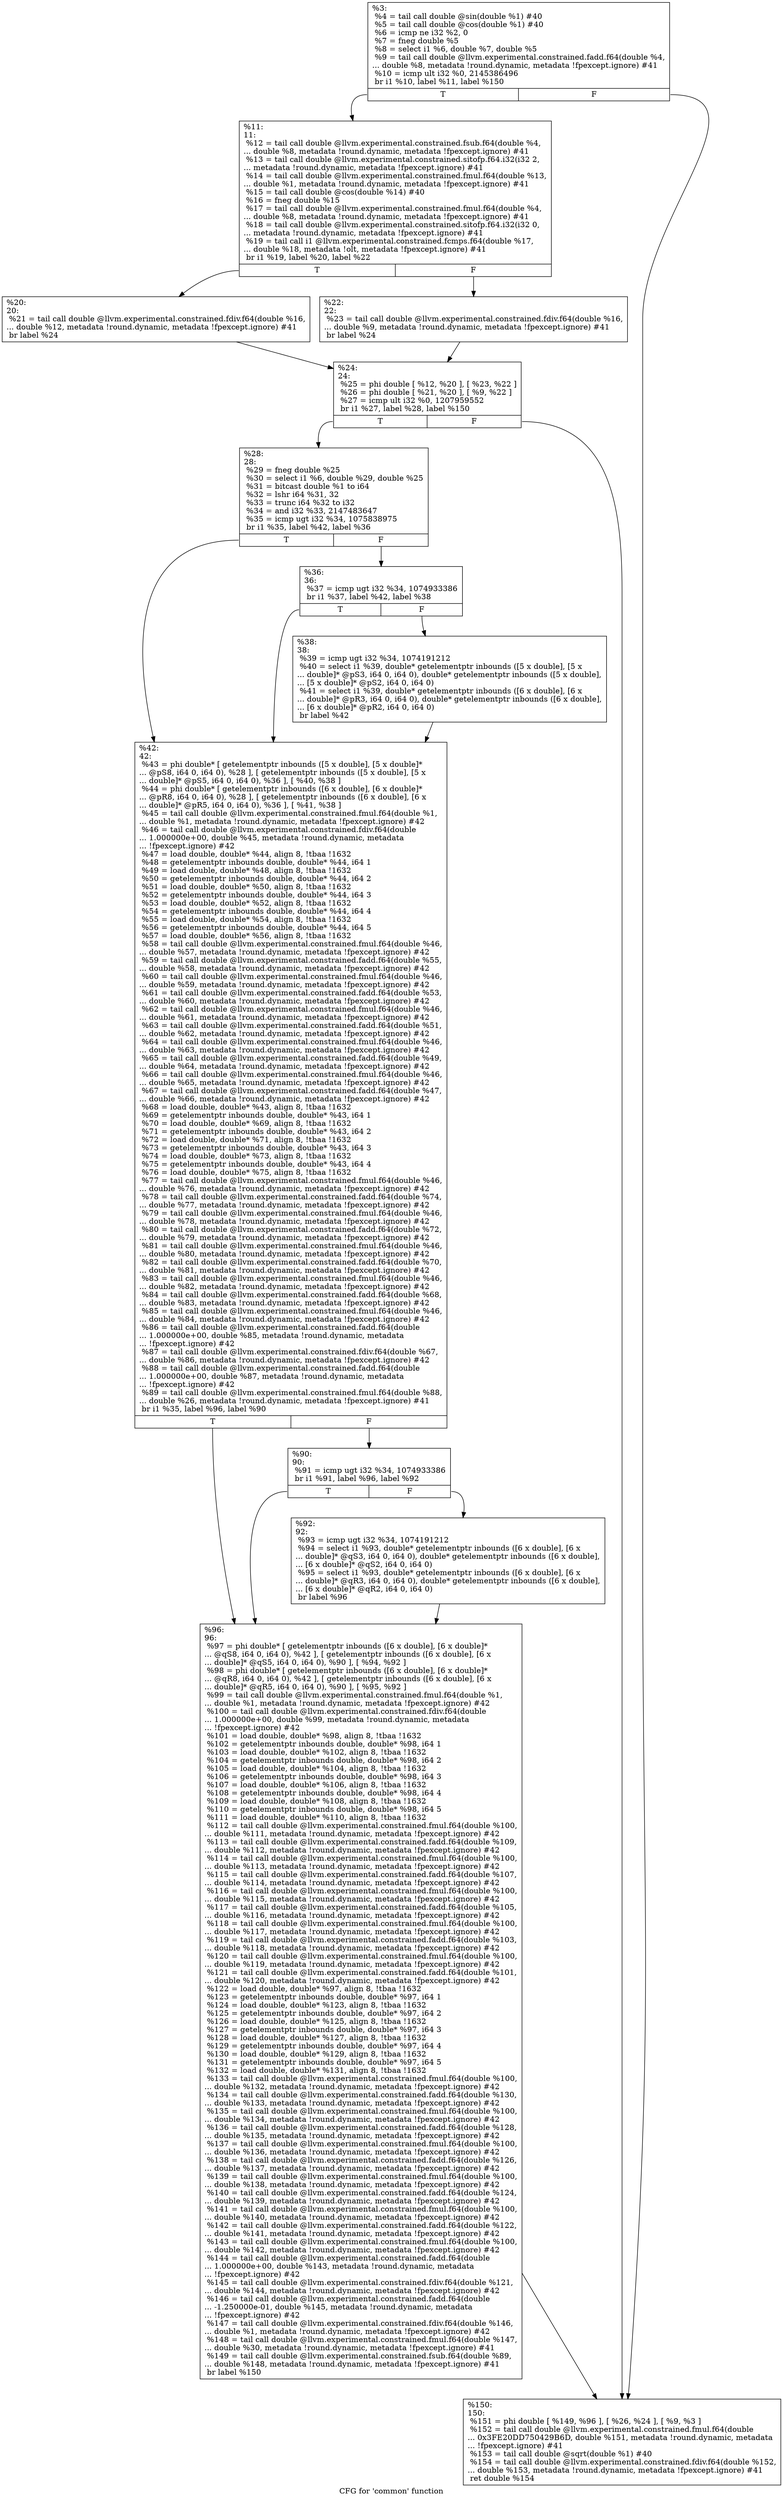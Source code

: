 digraph "CFG for 'common' function" {
	label="CFG for 'common' function";

	Node0x1bce820 [shape=record,label="{%3:\l  %4 = tail call double @sin(double %1) #40\l  %5 = tail call double @cos(double %1) #40\l  %6 = icmp ne i32 %2, 0\l  %7 = fneg double %5\l  %8 = select i1 %6, double %7, double %5\l  %9 = tail call double @llvm.experimental.constrained.fadd.f64(double %4,\l... double %8, metadata !round.dynamic, metadata !fpexcept.ignore) #41\l  %10 = icmp ult i32 %0, 2145386496\l  br i1 %10, label %11, label %150\l|{<s0>T|<s1>F}}"];
	Node0x1bce820:s0 -> Node0x1bce8f0;
	Node0x1bce820:s1 -> Node0x1bcec60;
	Node0x1bce8f0 [shape=record,label="{%11:\l11:                                               \l  %12 = tail call double @llvm.experimental.constrained.fsub.f64(double %4,\l... double %8, metadata !round.dynamic, metadata !fpexcept.ignore) #41\l  %13 = tail call double @llvm.experimental.constrained.sitofp.f64.i32(i32 2,\l... metadata !round.dynamic, metadata !fpexcept.ignore) #41\l  %14 = tail call double @llvm.experimental.constrained.fmul.f64(double %13,\l... double %1, metadata !round.dynamic, metadata !fpexcept.ignore) #41\l  %15 = tail call double @cos(double %14) #40\l  %16 = fneg double %15\l  %17 = tail call double @llvm.experimental.constrained.fmul.f64(double %4,\l... double %8, metadata !round.dynamic, metadata !fpexcept.ignore) #41\l  %18 = tail call double @llvm.experimental.constrained.sitofp.f64.i32(i32 0,\l... metadata !round.dynamic, metadata !fpexcept.ignore) #41\l  %19 = tail call i1 @llvm.experimental.constrained.fcmps.f64(double %17,\l... double %18, metadata !olt, metadata !fpexcept.ignore) #41\l  br i1 %19, label %20, label %22\l|{<s0>T|<s1>F}}"];
	Node0x1bce8f0:s0 -> Node0x1bce940;
	Node0x1bce8f0:s1 -> Node0x1bce990;
	Node0x1bce940 [shape=record,label="{%20:\l20:                                               \l  %21 = tail call double @llvm.experimental.constrained.fdiv.f64(double %16,\l... double %12, metadata !round.dynamic, metadata !fpexcept.ignore) #41\l  br label %24\l}"];
	Node0x1bce940 -> Node0x1bce9e0;
	Node0x1bce990 [shape=record,label="{%22:\l22:                                               \l  %23 = tail call double @llvm.experimental.constrained.fdiv.f64(double %16,\l... double %9, metadata !round.dynamic, metadata !fpexcept.ignore) #41\l  br label %24\l}"];
	Node0x1bce990 -> Node0x1bce9e0;
	Node0x1bce9e0 [shape=record,label="{%24:\l24:                                               \l  %25 = phi double [ %12, %20 ], [ %23, %22 ]\l  %26 = phi double [ %21, %20 ], [ %9, %22 ]\l  %27 = icmp ult i32 %0, 1207959552\l  br i1 %27, label %28, label %150\l|{<s0>T|<s1>F}}"];
	Node0x1bce9e0:s0 -> Node0x1bcea30;
	Node0x1bce9e0:s1 -> Node0x1bcec60;
	Node0x1bcea30 [shape=record,label="{%28:\l28:                                               \l  %29 = fneg double %25\l  %30 = select i1 %6, double %29, double %25\l  %31 = bitcast double %1 to i64\l  %32 = lshr i64 %31, 32\l  %33 = trunc i64 %32 to i32\l  %34 = and i32 %33, 2147483647\l  %35 = icmp ugt i32 %34, 1075838975\l  br i1 %35, label %42, label %36\l|{<s0>T|<s1>F}}"];
	Node0x1bcea30:s0 -> Node0x1bceb20;
	Node0x1bcea30:s1 -> Node0x1bcea80;
	Node0x1bcea80 [shape=record,label="{%36:\l36:                                               \l  %37 = icmp ugt i32 %34, 1074933386\l  br i1 %37, label %42, label %38\l|{<s0>T|<s1>F}}"];
	Node0x1bcea80:s0 -> Node0x1bceb20;
	Node0x1bcea80:s1 -> Node0x1bcead0;
	Node0x1bcead0 [shape=record,label="{%38:\l38:                                               \l  %39 = icmp ugt i32 %34, 1074191212\l  %40 = select i1 %39, double* getelementptr inbounds ([5 x double], [5 x\l... double]* @pS3, i64 0, i64 0), double* getelementptr inbounds ([5 x double],\l... [5 x double]* @pS2, i64 0, i64 0)\l  %41 = select i1 %39, double* getelementptr inbounds ([6 x double], [6 x\l... double]* @pR3, i64 0, i64 0), double* getelementptr inbounds ([6 x double],\l... [6 x double]* @pR2, i64 0, i64 0)\l  br label %42\l}"];
	Node0x1bcead0 -> Node0x1bceb20;
	Node0x1bceb20 [shape=record,label="{%42:\l42:                                               \l  %43 = phi double* [ getelementptr inbounds ([5 x double], [5 x double]*\l... @pS8, i64 0, i64 0), %28 ], [ getelementptr inbounds ([5 x double], [5 x\l... double]* @pS5, i64 0, i64 0), %36 ], [ %40, %38 ]\l  %44 = phi double* [ getelementptr inbounds ([6 x double], [6 x double]*\l... @pR8, i64 0, i64 0), %28 ], [ getelementptr inbounds ([6 x double], [6 x\l... double]* @pR5, i64 0, i64 0), %36 ], [ %41, %38 ]\l  %45 = tail call double @llvm.experimental.constrained.fmul.f64(double %1,\l... double %1, metadata !round.dynamic, metadata !fpexcept.ignore) #42\l  %46 = tail call double @llvm.experimental.constrained.fdiv.f64(double\l... 1.000000e+00, double %45, metadata !round.dynamic, metadata\l... !fpexcept.ignore) #42\l  %47 = load double, double* %44, align 8, !tbaa !1632\l  %48 = getelementptr inbounds double, double* %44, i64 1\l  %49 = load double, double* %48, align 8, !tbaa !1632\l  %50 = getelementptr inbounds double, double* %44, i64 2\l  %51 = load double, double* %50, align 8, !tbaa !1632\l  %52 = getelementptr inbounds double, double* %44, i64 3\l  %53 = load double, double* %52, align 8, !tbaa !1632\l  %54 = getelementptr inbounds double, double* %44, i64 4\l  %55 = load double, double* %54, align 8, !tbaa !1632\l  %56 = getelementptr inbounds double, double* %44, i64 5\l  %57 = load double, double* %56, align 8, !tbaa !1632\l  %58 = tail call double @llvm.experimental.constrained.fmul.f64(double %46,\l... double %57, metadata !round.dynamic, metadata !fpexcept.ignore) #42\l  %59 = tail call double @llvm.experimental.constrained.fadd.f64(double %55,\l... double %58, metadata !round.dynamic, metadata !fpexcept.ignore) #42\l  %60 = tail call double @llvm.experimental.constrained.fmul.f64(double %46,\l... double %59, metadata !round.dynamic, metadata !fpexcept.ignore) #42\l  %61 = tail call double @llvm.experimental.constrained.fadd.f64(double %53,\l... double %60, metadata !round.dynamic, metadata !fpexcept.ignore) #42\l  %62 = tail call double @llvm.experimental.constrained.fmul.f64(double %46,\l... double %61, metadata !round.dynamic, metadata !fpexcept.ignore) #42\l  %63 = tail call double @llvm.experimental.constrained.fadd.f64(double %51,\l... double %62, metadata !round.dynamic, metadata !fpexcept.ignore) #42\l  %64 = tail call double @llvm.experimental.constrained.fmul.f64(double %46,\l... double %63, metadata !round.dynamic, metadata !fpexcept.ignore) #42\l  %65 = tail call double @llvm.experimental.constrained.fadd.f64(double %49,\l... double %64, metadata !round.dynamic, metadata !fpexcept.ignore) #42\l  %66 = tail call double @llvm.experimental.constrained.fmul.f64(double %46,\l... double %65, metadata !round.dynamic, metadata !fpexcept.ignore) #42\l  %67 = tail call double @llvm.experimental.constrained.fadd.f64(double %47,\l... double %66, metadata !round.dynamic, metadata !fpexcept.ignore) #42\l  %68 = load double, double* %43, align 8, !tbaa !1632\l  %69 = getelementptr inbounds double, double* %43, i64 1\l  %70 = load double, double* %69, align 8, !tbaa !1632\l  %71 = getelementptr inbounds double, double* %43, i64 2\l  %72 = load double, double* %71, align 8, !tbaa !1632\l  %73 = getelementptr inbounds double, double* %43, i64 3\l  %74 = load double, double* %73, align 8, !tbaa !1632\l  %75 = getelementptr inbounds double, double* %43, i64 4\l  %76 = load double, double* %75, align 8, !tbaa !1632\l  %77 = tail call double @llvm.experimental.constrained.fmul.f64(double %46,\l... double %76, metadata !round.dynamic, metadata !fpexcept.ignore) #42\l  %78 = tail call double @llvm.experimental.constrained.fadd.f64(double %74,\l... double %77, metadata !round.dynamic, metadata !fpexcept.ignore) #42\l  %79 = tail call double @llvm.experimental.constrained.fmul.f64(double %46,\l... double %78, metadata !round.dynamic, metadata !fpexcept.ignore) #42\l  %80 = tail call double @llvm.experimental.constrained.fadd.f64(double %72,\l... double %79, metadata !round.dynamic, metadata !fpexcept.ignore) #42\l  %81 = tail call double @llvm.experimental.constrained.fmul.f64(double %46,\l... double %80, metadata !round.dynamic, metadata !fpexcept.ignore) #42\l  %82 = tail call double @llvm.experimental.constrained.fadd.f64(double %70,\l... double %81, metadata !round.dynamic, metadata !fpexcept.ignore) #42\l  %83 = tail call double @llvm.experimental.constrained.fmul.f64(double %46,\l... double %82, metadata !round.dynamic, metadata !fpexcept.ignore) #42\l  %84 = tail call double @llvm.experimental.constrained.fadd.f64(double %68,\l... double %83, metadata !round.dynamic, metadata !fpexcept.ignore) #42\l  %85 = tail call double @llvm.experimental.constrained.fmul.f64(double %46,\l... double %84, metadata !round.dynamic, metadata !fpexcept.ignore) #42\l  %86 = tail call double @llvm.experimental.constrained.fadd.f64(double\l... 1.000000e+00, double %85, metadata !round.dynamic, metadata\l... !fpexcept.ignore) #42\l  %87 = tail call double @llvm.experimental.constrained.fdiv.f64(double %67,\l... double %86, metadata !round.dynamic, metadata !fpexcept.ignore) #42\l  %88 = tail call double @llvm.experimental.constrained.fadd.f64(double\l... 1.000000e+00, double %87, metadata !round.dynamic, metadata\l... !fpexcept.ignore) #42\l  %89 = tail call double @llvm.experimental.constrained.fmul.f64(double %88,\l... double %26, metadata !round.dynamic, metadata !fpexcept.ignore) #41\l  br i1 %35, label %96, label %90\l|{<s0>T|<s1>F}}"];
	Node0x1bceb20:s0 -> Node0x1bcec10;
	Node0x1bceb20:s1 -> Node0x1bceb70;
	Node0x1bceb70 [shape=record,label="{%90:\l90:                                               \l  %91 = icmp ugt i32 %34, 1074933386\l  br i1 %91, label %96, label %92\l|{<s0>T|<s1>F}}"];
	Node0x1bceb70:s0 -> Node0x1bcec10;
	Node0x1bceb70:s1 -> Node0x1bcebc0;
	Node0x1bcebc0 [shape=record,label="{%92:\l92:                                               \l  %93 = icmp ugt i32 %34, 1074191212\l  %94 = select i1 %93, double* getelementptr inbounds ([6 x double], [6 x\l... double]* @qS3, i64 0, i64 0), double* getelementptr inbounds ([6 x double],\l... [6 x double]* @qS2, i64 0, i64 0)\l  %95 = select i1 %93, double* getelementptr inbounds ([6 x double], [6 x\l... double]* @qR3, i64 0, i64 0), double* getelementptr inbounds ([6 x double],\l... [6 x double]* @qR2, i64 0, i64 0)\l  br label %96\l}"];
	Node0x1bcebc0 -> Node0x1bcec10;
	Node0x1bcec10 [shape=record,label="{%96:\l96:                                               \l  %97 = phi double* [ getelementptr inbounds ([6 x double], [6 x double]*\l... @qS8, i64 0, i64 0), %42 ], [ getelementptr inbounds ([6 x double], [6 x\l... double]* @qS5, i64 0, i64 0), %90 ], [ %94, %92 ]\l  %98 = phi double* [ getelementptr inbounds ([6 x double], [6 x double]*\l... @qR8, i64 0, i64 0), %42 ], [ getelementptr inbounds ([6 x double], [6 x\l... double]* @qR5, i64 0, i64 0), %90 ], [ %95, %92 ]\l  %99 = tail call double @llvm.experimental.constrained.fmul.f64(double %1,\l... double %1, metadata !round.dynamic, metadata !fpexcept.ignore) #42\l  %100 = tail call double @llvm.experimental.constrained.fdiv.f64(double\l... 1.000000e+00, double %99, metadata !round.dynamic, metadata\l... !fpexcept.ignore) #42\l  %101 = load double, double* %98, align 8, !tbaa !1632\l  %102 = getelementptr inbounds double, double* %98, i64 1\l  %103 = load double, double* %102, align 8, !tbaa !1632\l  %104 = getelementptr inbounds double, double* %98, i64 2\l  %105 = load double, double* %104, align 8, !tbaa !1632\l  %106 = getelementptr inbounds double, double* %98, i64 3\l  %107 = load double, double* %106, align 8, !tbaa !1632\l  %108 = getelementptr inbounds double, double* %98, i64 4\l  %109 = load double, double* %108, align 8, !tbaa !1632\l  %110 = getelementptr inbounds double, double* %98, i64 5\l  %111 = load double, double* %110, align 8, !tbaa !1632\l  %112 = tail call double @llvm.experimental.constrained.fmul.f64(double %100,\l... double %111, metadata !round.dynamic, metadata !fpexcept.ignore) #42\l  %113 = tail call double @llvm.experimental.constrained.fadd.f64(double %109,\l... double %112, metadata !round.dynamic, metadata !fpexcept.ignore) #42\l  %114 = tail call double @llvm.experimental.constrained.fmul.f64(double %100,\l... double %113, metadata !round.dynamic, metadata !fpexcept.ignore) #42\l  %115 = tail call double @llvm.experimental.constrained.fadd.f64(double %107,\l... double %114, metadata !round.dynamic, metadata !fpexcept.ignore) #42\l  %116 = tail call double @llvm.experimental.constrained.fmul.f64(double %100,\l... double %115, metadata !round.dynamic, metadata !fpexcept.ignore) #42\l  %117 = tail call double @llvm.experimental.constrained.fadd.f64(double %105,\l... double %116, metadata !round.dynamic, metadata !fpexcept.ignore) #42\l  %118 = tail call double @llvm.experimental.constrained.fmul.f64(double %100,\l... double %117, metadata !round.dynamic, metadata !fpexcept.ignore) #42\l  %119 = tail call double @llvm.experimental.constrained.fadd.f64(double %103,\l... double %118, metadata !round.dynamic, metadata !fpexcept.ignore) #42\l  %120 = tail call double @llvm.experimental.constrained.fmul.f64(double %100,\l... double %119, metadata !round.dynamic, metadata !fpexcept.ignore) #42\l  %121 = tail call double @llvm.experimental.constrained.fadd.f64(double %101,\l... double %120, metadata !round.dynamic, metadata !fpexcept.ignore) #42\l  %122 = load double, double* %97, align 8, !tbaa !1632\l  %123 = getelementptr inbounds double, double* %97, i64 1\l  %124 = load double, double* %123, align 8, !tbaa !1632\l  %125 = getelementptr inbounds double, double* %97, i64 2\l  %126 = load double, double* %125, align 8, !tbaa !1632\l  %127 = getelementptr inbounds double, double* %97, i64 3\l  %128 = load double, double* %127, align 8, !tbaa !1632\l  %129 = getelementptr inbounds double, double* %97, i64 4\l  %130 = load double, double* %129, align 8, !tbaa !1632\l  %131 = getelementptr inbounds double, double* %97, i64 5\l  %132 = load double, double* %131, align 8, !tbaa !1632\l  %133 = tail call double @llvm.experimental.constrained.fmul.f64(double %100,\l... double %132, metadata !round.dynamic, metadata !fpexcept.ignore) #42\l  %134 = tail call double @llvm.experimental.constrained.fadd.f64(double %130,\l... double %133, metadata !round.dynamic, metadata !fpexcept.ignore) #42\l  %135 = tail call double @llvm.experimental.constrained.fmul.f64(double %100,\l... double %134, metadata !round.dynamic, metadata !fpexcept.ignore) #42\l  %136 = tail call double @llvm.experimental.constrained.fadd.f64(double %128,\l... double %135, metadata !round.dynamic, metadata !fpexcept.ignore) #42\l  %137 = tail call double @llvm.experimental.constrained.fmul.f64(double %100,\l... double %136, metadata !round.dynamic, metadata !fpexcept.ignore) #42\l  %138 = tail call double @llvm.experimental.constrained.fadd.f64(double %126,\l... double %137, metadata !round.dynamic, metadata !fpexcept.ignore) #42\l  %139 = tail call double @llvm.experimental.constrained.fmul.f64(double %100,\l... double %138, metadata !round.dynamic, metadata !fpexcept.ignore) #42\l  %140 = tail call double @llvm.experimental.constrained.fadd.f64(double %124,\l... double %139, metadata !round.dynamic, metadata !fpexcept.ignore) #42\l  %141 = tail call double @llvm.experimental.constrained.fmul.f64(double %100,\l... double %140, metadata !round.dynamic, metadata !fpexcept.ignore) #42\l  %142 = tail call double @llvm.experimental.constrained.fadd.f64(double %122,\l... double %141, metadata !round.dynamic, metadata !fpexcept.ignore) #42\l  %143 = tail call double @llvm.experimental.constrained.fmul.f64(double %100,\l... double %142, metadata !round.dynamic, metadata !fpexcept.ignore) #42\l  %144 = tail call double @llvm.experimental.constrained.fadd.f64(double\l... 1.000000e+00, double %143, metadata !round.dynamic, metadata\l... !fpexcept.ignore) #42\l  %145 = tail call double @llvm.experimental.constrained.fdiv.f64(double %121,\l... double %144, metadata !round.dynamic, metadata !fpexcept.ignore) #42\l  %146 = tail call double @llvm.experimental.constrained.fadd.f64(double\l... -1.250000e-01, double %145, metadata !round.dynamic, metadata\l... !fpexcept.ignore) #42\l  %147 = tail call double @llvm.experimental.constrained.fdiv.f64(double %146,\l... double %1, metadata !round.dynamic, metadata !fpexcept.ignore) #42\l  %148 = tail call double @llvm.experimental.constrained.fmul.f64(double %147,\l... double %30, metadata !round.dynamic, metadata !fpexcept.ignore) #41\l  %149 = tail call double @llvm.experimental.constrained.fsub.f64(double %89,\l... double %148, metadata !round.dynamic, metadata !fpexcept.ignore) #41\l  br label %150\l}"];
	Node0x1bcec10 -> Node0x1bcec60;
	Node0x1bcec60 [shape=record,label="{%150:\l150:                                              \l  %151 = phi double [ %149, %96 ], [ %26, %24 ], [ %9, %3 ]\l  %152 = tail call double @llvm.experimental.constrained.fmul.f64(double\l... 0x3FE20DD750429B6D, double %151, metadata !round.dynamic, metadata\l... !fpexcept.ignore) #41\l  %153 = tail call double @sqrt(double %1) #40\l  %154 = tail call double @llvm.experimental.constrained.fdiv.f64(double %152,\l... double %153, metadata !round.dynamic, metadata !fpexcept.ignore) #41\l  ret double %154\l}"];
}
